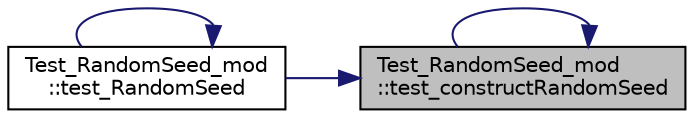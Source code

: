 digraph "Test_RandomSeed_mod::test_constructRandomSeed"
{
 // LATEX_PDF_SIZE
  edge [fontname="Helvetica",fontsize="10",labelfontname="Helvetica",labelfontsize="10"];
  node [fontname="Helvetica",fontsize="10",shape=record];
  rankdir="RL";
  Node1 [label="Test_RandomSeed_mod\l::test_constructRandomSeed",height=0.2,width=0.4,color="black", fillcolor="grey75", style="filled", fontcolor="black",tooltip=" "];
  Node1 -> Node1 [dir="back",color="midnightblue",fontsize="10",style="solid",fontname="Helvetica"];
  Node1 -> Node2 [dir="back",color="midnightblue",fontsize="10",style="solid",fontname="Helvetica"];
  Node2 [label="Test_RandomSeed_mod\l::test_RandomSeed",height=0.2,width=0.4,color="black", fillcolor="white", style="filled",URL="$namespaceTest__RandomSeed__mod.html#a7c16bb4c10c3ab9f231ab7a45d09cebf",tooltip=" "];
  Node2 -> Node2 [dir="back",color="midnightblue",fontsize="10",style="solid",fontname="Helvetica"];
}
